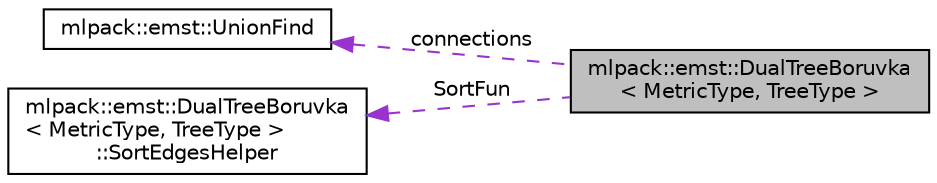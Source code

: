 digraph "mlpack::emst::DualTreeBoruvka&lt; MetricType, TreeType &gt;"
{
  edge [fontname="Helvetica",fontsize="10",labelfontname="Helvetica",labelfontsize="10"];
  node [fontname="Helvetica",fontsize="10",shape=record];
  rankdir="LR";
  Node1 [label="mlpack::emst::DualTreeBoruvka\l\< MetricType, TreeType \>",height=0.2,width=0.4,color="black", fillcolor="grey75", style="filled" fontcolor="black"];
  Node2 -> Node1 [dir="back",color="darkorchid3",fontsize="10",style="dashed",label=" connections" ,fontname="Helvetica"];
  Node2 [label="mlpack::emst::UnionFind",height=0.2,width=0.4,color="black", fillcolor="white", style="filled",URL="$classmlpack_1_1emst_1_1UnionFind.html",tooltip="A Union-Find data structure. "];
  Node3 -> Node1 [dir="back",color="darkorchid3",fontsize="10",style="dashed",label=" SortFun" ,fontname="Helvetica"];
  Node3 [label="mlpack::emst::DualTreeBoruvka\l\< MetricType, TreeType \>\l::SortEdgesHelper",height=0.2,width=0.4,color="black", fillcolor="white", style="filled",URL="$structmlpack_1_1emst_1_1DualTreeBoruvka_1_1SortEdgesHelper.html",tooltip="For sorting the edge list after the computation. "];
}

